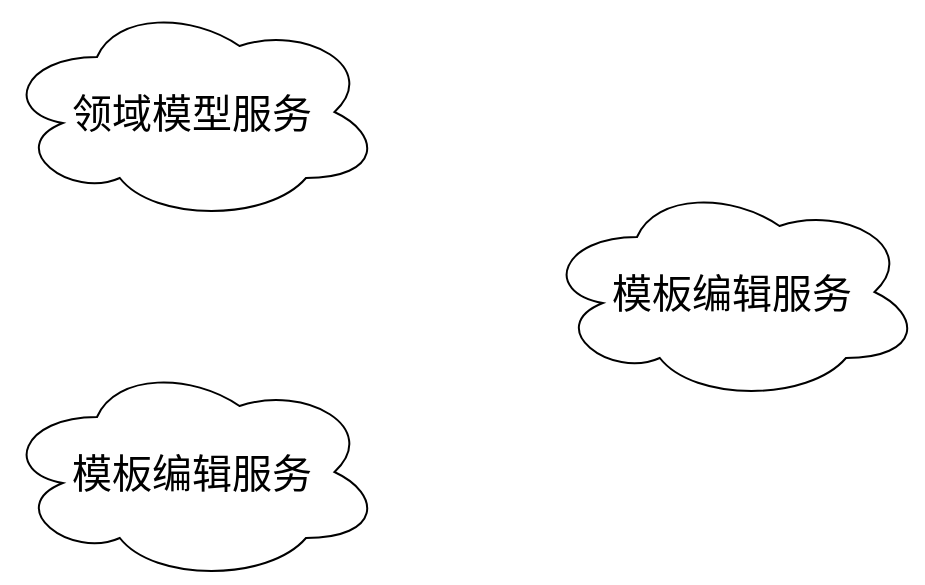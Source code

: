 <mxfile version="21.1.4" type="github">
  <diagram name="第 1 页" id="JtB2Q_H3nAouYNFGQ_17">
    <mxGraphModel dx="794" dy="470" grid="1" gridSize="10" guides="1" tooltips="1" connect="1" arrows="1" fold="1" page="1" pageScale="1" pageWidth="827" pageHeight="1169" math="0" shadow="0">
      <root>
        <mxCell id="0" />
        <mxCell id="1" parent="0" />
        <mxCell id="Y6NSSMlVkYCCk9iERCb4-1" value="&lt;font style=&quot;font-size: 20px;&quot;&gt;领域模型服务&lt;/font&gt;" style="ellipse;shape=cloud;whiteSpace=wrap;html=1;" vertex="1" parent="1">
          <mxGeometry x="260" y="90" width="190" height="110" as="geometry" />
        </mxCell>
        <mxCell id="Y6NSSMlVkYCCk9iERCb4-2" value="&lt;font style=&quot;font-size: 20px;&quot;&gt;模板编辑服务&lt;/font&gt;" style="ellipse;shape=cloud;whiteSpace=wrap;html=1;" vertex="1" parent="1">
          <mxGeometry x="260" y="270" width="190" height="110" as="geometry" />
        </mxCell>
        <mxCell id="Y6NSSMlVkYCCk9iERCb4-3" value="&lt;font style=&quot;font-size: 20px;&quot;&gt;模板编辑服务&lt;/font&gt;" style="ellipse;shape=cloud;whiteSpace=wrap;html=1;" vertex="1" parent="1">
          <mxGeometry x="530" y="180" width="190" height="110" as="geometry" />
        </mxCell>
      </root>
    </mxGraphModel>
  </diagram>
</mxfile>
